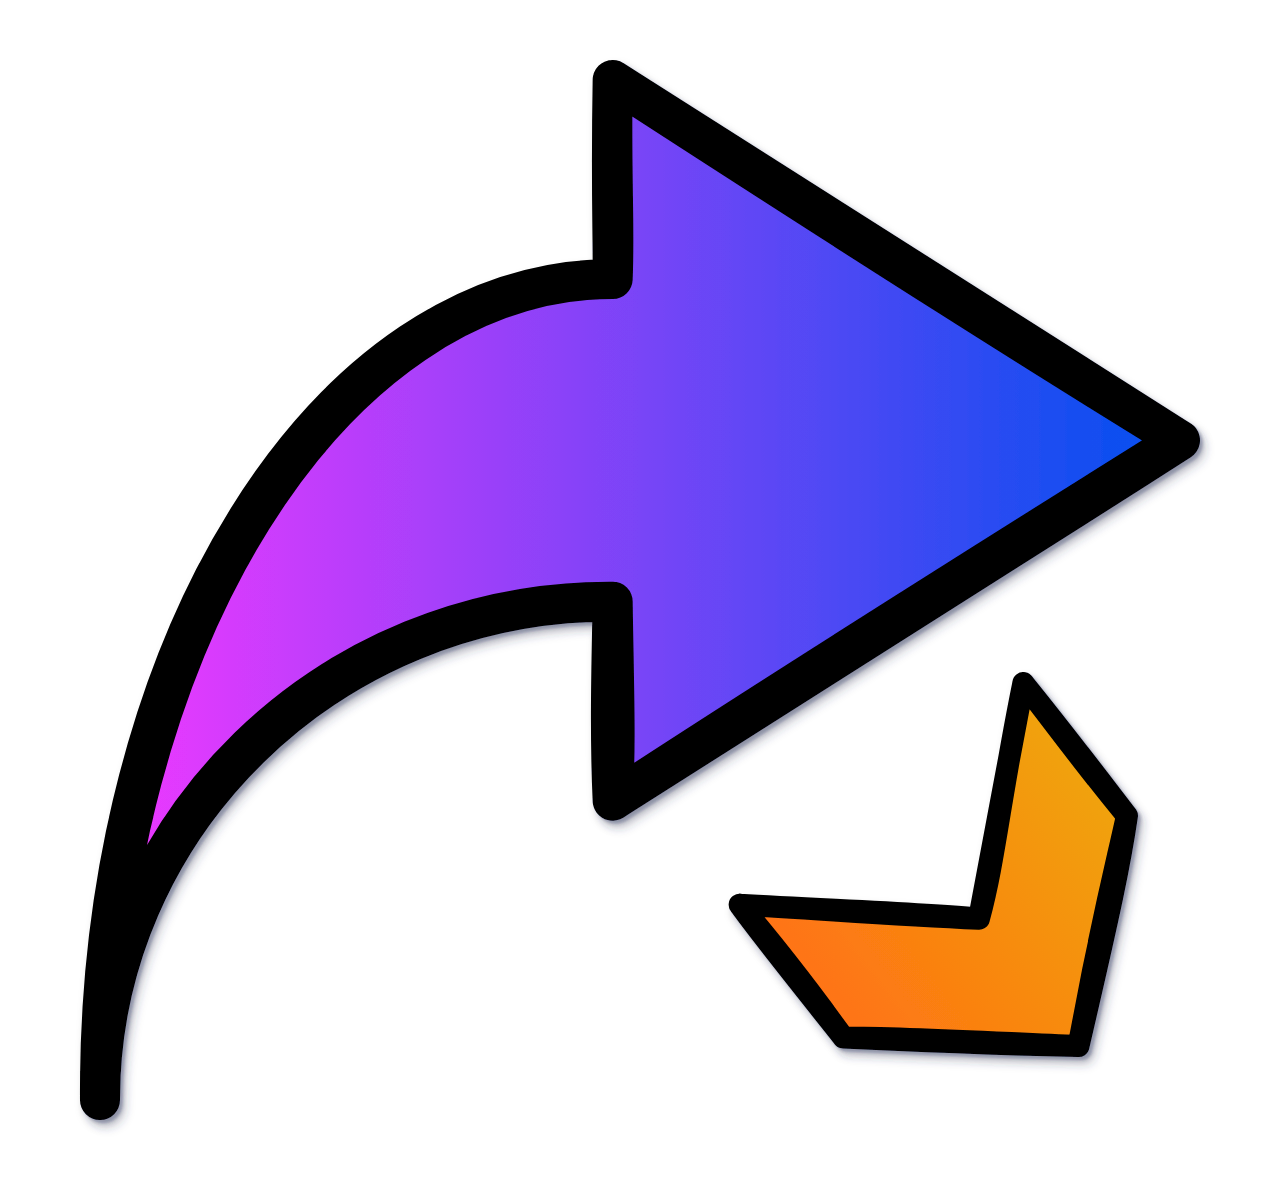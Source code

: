 <mxfile version="17.1.3" type="device"><diagram id="V_Ic_HY2d9KaXNFhgTWb" name="Page-1"><mxGraphModel dx="1015" dy="866" grid="1" gridSize="10" guides="1" tooltips="1" connect="1" arrows="1" fold="1" page="1" pageScale="1" pageWidth="827" pageHeight="1169" math="0" shadow="1"><root><mxCell id="0"/><mxCell id="1" parent="0"/><mxCell id="trGk8FbjHvx4Rg2XS-ZL-1" value="" style="html=1;shadow=1;align=center;verticalAlign=middle;shape=mxgraph.arrows2.jumpInArrow;dy=80.66;dx=283.67;arrowHead=360.33;fillColor=#0050ef;strokeColor=default;fontColor=#ffffff;strokeWidth=20;perimeterSpacing=5;gradientColor=#F238FF;gradientDirection=west;rounded=0;sketch=1;" vertex="1" parent="1"><mxGeometry x="140" y="120" width="540" height="510" as="geometry"/></mxCell><mxCell id="trGk8FbjHvx4Rg2XS-ZL-4" value="" style="html=1;shadow=1;align=center;verticalAlign=middle;shape=mxgraph.arrows2.arrow;dy=0;dx=75.83;notch=79.17;direction=west;fillColor=#f0a30a;fontColor=#000000;strokeColor=default;rotation=-128;strokeWidth=11;gradientColor=#FF7214;rounded=0;sketch=1;" vertex="1" parent="1"><mxGeometry x="500" y="450" width="160" height="180" as="geometry"/></mxCell><mxCell id="trGk8FbjHvx4Rg2XS-ZL-12" value="&amp;nbsp; &amp;nbsp;" style="text;html=1;strokeColor=none;fillColor=none;align=center;verticalAlign=middle;whiteSpace=wrap;rounded=0;shadow=0;glass=0;sketch=1;fontFamily=Georgia;" vertex="1" parent="1"><mxGeometry x="90" y="620" width="60" height="30" as="geometry"/></mxCell><mxCell id="trGk8FbjHvx4Rg2XS-ZL-13" value="&amp;nbsp; &amp;nbsp;" style="text;html=1;strokeColor=none;fillColor=none;align=center;verticalAlign=middle;whiteSpace=wrap;rounded=0;shadow=0;glass=0;sketch=1;fontFamily=Georgia;" vertex="1" parent="1"><mxGeometry x="90" y="100" width="60" height="30" as="geometry"/></mxCell><mxCell id="trGk8FbjHvx4Rg2XS-ZL-14" value="&amp;nbsp; &amp;nbsp;" style="text;html=1;strokeColor=none;fillColor=none;align=center;verticalAlign=middle;whiteSpace=wrap;rounded=0;shadow=0;glass=0;sketch=1;fontFamily=Georgia;" vertex="1" parent="1"><mxGeometry x="370" y="80" width="60" height="30" as="geometry"/></mxCell></root></mxGraphModel></diagram></mxfile>